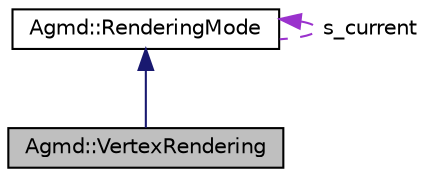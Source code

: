 digraph "Agmd::VertexRendering"
{
  edge [fontname="Helvetica",fontsize="10",labelfontname="Helvetica",labelfontsize="10"];
  node [fontname="Helvetica",fontsize="10",shape=record];
  Node1 [label="Agmd::VertexRendering",height=0.2,width=0.4,color="black", fillcolor="grey75", style="filled" fontcolor="black"];
  Node2 -> Node1 [dir="back",color="midnightblue",fontsize="10",style="solid",fontname="Helvetica"];
  Node2 [label="Agmd::RenderingMode",height=0.2,width=0.4,color="black", fillcolor="white", style="filled",URL="$class_agmd_1_1_rendering_mode.html"];
  Node2 -> Node2 [dir="back",color="darkorchid3",fontsize="10",style="dashed",label=" s_current" ,fontname="Helvetica"];
}
